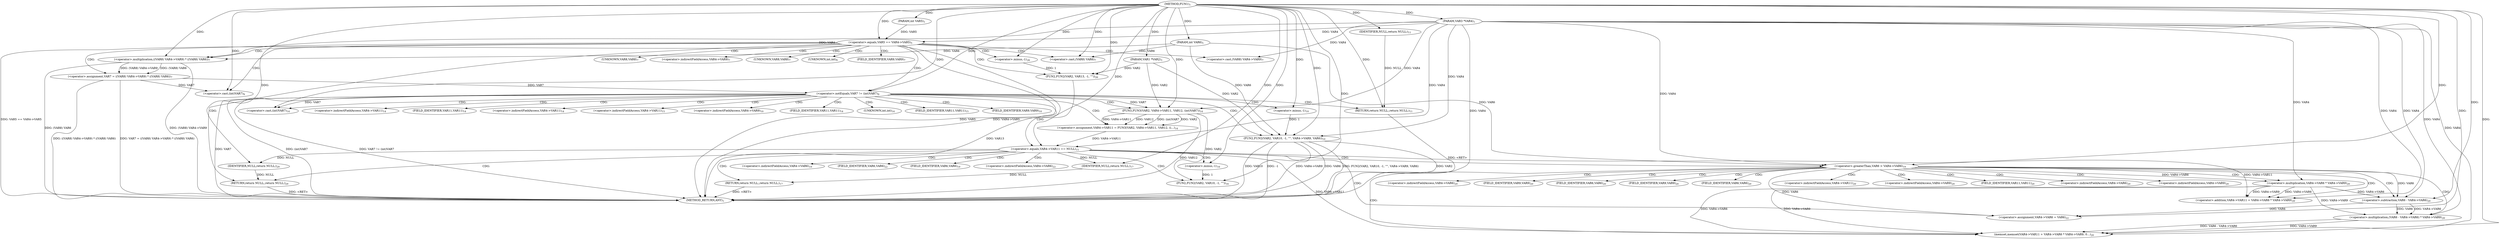 digraph "FUN1" {  
"8" [label = <(METHOD,FUN1)<SUB>1</SUB>> ]
"124" [label = <(METHOD_RETURN,ANY)<SUB>1</SUB>> ]
"9" [label = <(PARAM,VAR1 *VAR2)<SUB>1</SUB>> ]
"10" [label = <(PARAM,VAR3 *VAR4)<SUB>1</SUB>> ]
"11" [label = <(PARAM,int VAR5)<SUB>1</SUB>> ]
"12" [label = <(PARAM,int VAR6)<SUB>1</SUB>> ]
"122" [label = <(RETURN,return NULL;,return NULL;)<SUB>29</SUB>> ]
"15" [label = <(&lt;operator&gt;.equals,VAR5 == VAR4-&gt;VAR5)<SUB>5</SUB>> ]
"123" [label = <(IDENTIFIER,NULL,return NULL;)<SUB>29</SUB>> ]
"22" [label = <(&lt;operator&gt;.assignment,VAR7 = ((VAR8) VAR4-&gt;VAR9) * ((VAR8) VAR6))<SUB>7</SUB>> ]
"52" [label = <(&lt;operator&gt;.assignment,VAR4-&gt;VAR11 = FUN3(VAR2, VAR4-&gt;VAR11, VAR12, (i...)<SUB>14</SUB>> ]
"109" [label = <(&lt;operator&gt;.assignment,VAR4-&gt;VAR6 = VAR6)<SUB>22</SUB>> ]
"34" [label = <(&lt;operator&gt;.notEquals,VAR7 != (int)VAR7)<SUB>9</SUB>> ]
"66" [label = <(&lt;operator&gt;.equals,VAR4-&gt;VAR11 == NULL)<SUB>15</SUB>> ]
"81" [label = <(&lt;operator&gt;.greaterThan,VAR6 &gt; VAR4-&gt;VAR6)<SUB>19</SUB>> ]
"116" [label = <(FUN2,FUN2(VAR2, VAR13, -1, &quot;&quot;))<SUB>26</SUB>> ]
"24" [label = <(&lt;operator&gt;.multiplication,((VAR8) VAR4-&gt;VAR9) * ((VAR8) VAR6))<SUB>7</SUB>> ]
"40" [label = <(FUN2,FUN2(VAR2, VAR10, -1, &quot;&quot;, VAR4-&gt;VAR9, VAR6))<SUB>10</SUB>> ]
"50" [label = <(RETURN,return NULL;,return NULL;)<SUB>11</SUB>> ]
"56" [label = <(FUN3,FUN3(VAR2, VAR4-&gt;VAR11, VAR12, (int)VAR7))<SUB>14</SUB>> ]
"72" [label = <(FUN2,FUN2(VAR2, VAR10, -1, &quot;&quot;))<SUB>16</SUB>> ]
"78" [label = <(RETURN,return NULL;,return NULL;)<SUB>17</SUB>> ]
"87" [label = <(memset,memset(VAR4-&gt;VAR11 + VAR4-&gt;VAR6 * VAR4-&gt;VAR9, 0...)<SUB>20</SUB>> ]
"25" [label = <(&lt;operator&gt;.cast,(VAR8) VAR4-&gt;VAR9)<SUB>7</SUB>> ]
"30" [label = <(&lt;operator&gt;.cast,(VAR8) VAR6)<SUB>7</SUB>> ]
"36" [label = <(&lt;operator&gt;.cast,(int)VAR7)<SUB>9</SUB>> ]
"51" [label = <(IDENTIFIER,NULL,return NULL;)<SUB>11</SUB>> ]
"62" [label = <(&lt;operator&gt;.cast,(int)VAR7)<SUB>14</SUB>> ]
"79" [label = <(IDENTIFIER,NULL,return NULL;)<SUB>17</SUB>> ]
"119" [label = <(&lt;operator&gt;.minus,-1)<SUB>26</SUB>> ]
"43" [label = <(&lt;operator&gt;.minus,-1)<SUB>10</SUB>> ]
"75" [label = <(&lt;operator&gt;.minus,-1)<SUB>16</SUB>> ]
"88" [label = <(&lt;operator&gt;.addition,VAR4-&gt;VAR11 + VAR4-&gt;VAR6 * VAR4-&gt;VAR9)<SUB>20</SUB>> ]
"100" [label = <(&lt;operator&gt;.multiplication,(VAR6 - VAR4-&gt;VAR6) * VAR4-&gt;VAR9)<SUB>20</SUB>> ]
"92" [label = <(&lt;operator&gt;.multiplication,VAR4-&gt;VAR6 * VAR4-&gt;VAR9)<SUB>20</SUB>> ]
"101" [label = <(&lt;operator&gt;.subtraction,VAR6 - VAR4-&gt;VAR6)<SUB>20</SUB>> ]
"53" [label = <(&lt;operator&gt;.indirectFieldAccess,VAR4-&gt;VAR11)<SUB>14</SUB>> ]
"110" [label = <(&lt;operator&gt;.indirectFieldAccess,VAR4-&gt;VAR6)<SUB>22</SUB>> ]
"55" [label = <(FIELD_IDENTIFIER,VAR11,VAR11)<SUB>14</SUB>> ]
"58" [label = <(&lt;operator&gt;.indirectFieldAccess,VAR4-&gt;VAR11)<SUB>14</SUB>> ]
"67" [label = <(&lt;operator&gt;.indirectFieldAccess,VAR4-&gt;VAR11)<SUB>15</SUB>> ]
"83" [label = <(&lt;operator&gt;.indirectFieldAccess,VAR4-&gt;VAR6)<SUB>19</SUB>> ]
"112" [label = <(FIELD_IDENTIFIER,VAR6,VAR6)<SUB>22</SUB>> ]
"26" [label = <(UNKNOWN,VAR8,VAR8)<SUB>7</SUB>> ]
"27" [label = <(&lt;operator&gt;.indirectFieldAccess,VAR4-&gt;VAR9)<SUB>7</SUB>> ]
"31" [label = <(UNKNOWN,VAR8,VAR8)<SUB>7</SUB>> ]
"37" [label = <(UNKNOWN,int,int)<SUB>9</SUB>> ]
"46" [label = <(&lt;operator&gt;.indirectFieldAccess,VAR4-&gt;VAR9)<SUB>10</SUB>> ]
"60" [label = <(FIELD_IDENTIFIER,VAR11,VAR11)<SUB>14</SUB>> ]
"63" [label = <(UNKNOWN,int,int)<SUB>14</SUB>> ]
"69" [label = <(FIELD_IDENTIFIER,VAR11,VAR11)<SUB>15</SUB>> ]
"85" [label = <(FIELD_IDENTIFIER,VAR6,VAR6)<SUB>19</SUB>> ]
"29" [label = <(FIELD_IDENTIFIER,VAR9,VAR9)<SUB>7</SUB>> ]
"48" [label = <(FIELD_IDENTIFIER,VAR9,VAR9)<SUB>10</SUB>> ]
"89" [label = <(&lt;operator&gt;.indirectFieldAccess,VAR4-&gt;VAR11)<SUB>20</SUB>> ]
"106" [label = <(&lt;operator&gt;.indirectFieldAccess,VAR4-&gt;VAR9)<SUB>20</SUB>> ]
"91" [label = <(FIELD_IDENTIFIER,VAR11,VAR11)<SUB>20</SUB>> ]
"93" [label = <(&lt;operator&gt;.indirectFieldAccess,VAR4-&gt;VAR6)<SUB>20</SUB>> ]
"96" [label = <(&lt;operator&gt;.indirectFieldAccess,VAR4-&gt;VAR9)<SUB>20</SUB>> ]
"103" [label = <(&lt;operator&gt;.indirectFieldAccess,VAR4-&gt;VAR6)<SUB>20</SUB>> ]
"108" [label = <(FIELD_IDENTIFIER,VAR9,VAR9)<SUB>20</SUB>> ]
"95" [label = <(FIELD_IDENTIFIER,VAR6,VAR6)<SUB>20</SUB>> ]
"98" [label = <(FIELD_IDENTIFIER,VAR9,VAR9)<SUB>20</SUB>> ]
"105" [label = <(FIELD_IDENTIFIER,VAR6,VAR6)<SUB>20</SUB>> ]
  "50" -> "124"  [ label = "DDG: &lt;RET&gt;"] 
  "78" -> "124"  [ label = "DDG: &lt;RET&gt;"] 
  "122" -> "124"  [ label = "DDG: &lt;RET&gt;"] 
  "10" -> "124"  [ label = "DDG: VAR4"] 
  "15" -> "124"  [ label = "DDG: VAR5"] 
  "15" -> "124"  [ label = "DDG: VAR4-&gt;VAR5"] 
  "15" -> "124"  [ label = "DDG: VAR5 == VAR4-&gt;VAR5"] 
  "24" -> "124"  [ label = "DDG: (VAR8) VAR4-&gt;VAR9"] 
  "24" -> "124"  [ label = "DDG: (VAR8) VAR6"] 
  "22" -> "124"  [ label = "DDG: ((VAR8) VAR4-&gt;VAR9) * ((VAR8) VAR6)"] 
  "22" -> "124"  [ label = "DDG: VAR7 = ((VAR8) VAR4-&gt;VAR9) * ((VAR8) VAR6)"] 
  "34" -> "124"  [ label = "DDG: VAR7"] 
  "34" -> "124"  [ label = "DDG: (int)VAR7"] 
  "34" -> "124"  [ label = "DDG: VAR7 != (int)VAR7"] 
  "40" -> "124"  [ label = "DDG: VAR2"] 
  "40" -> "124"  [ label = "DDG: VAR10"] 
  "40" -> "124"  [ label = "DDG: -1"] 
  "40" -> "124"  [ label = "DDG: VAR4-&gt;VAR9"] 
  "40" -> "124"  [ label = "DDG: VAR6"] 
  "40" -> "124"  [ label = "DDG: FUN2(VAR2, VAR10, -1, &quot;&quot;, VAR4-&gt;VAR9, VAR6)"] 
  "56" -> "124"  [ label = "DDG: VAR12"] 
  "116" -> "124"  [ label = "DDG: VAR13"] 
  "8" -> "9"  [ label = "DDG: "] 
  "8" -> "10"  [ label = "DDG: "] 
  "8" -> "11"  [ label = "DDG: "] 
  "8" -> "12"  [ label = "DDG: "] 
  "123" -> "122"  [ label = "DDG: NULL"] 
  "66" -> "123"  [ label = "DDG: NULL"] 
  "8" -> "123"  [ label = "DDG: "] 
  "11" -> "15"  [ label = "DDG: VAR5"] 
  "8" -> "15"  [ label = "DDG: "] 
  "10" -> "15"  [ label = "DDG: VAR4"] 
  "24" -> "22"  [ label = "DDG: (VAR8) VAR4-&gt;VAR9"] 
  "24" -> "22"  [ label = "DDG: (VAR8) VAR6"] 
  "56" -> "52"  [ label = "DDG: VAR2"] 
  "56" -> "52"  [ label = "DDG: VAR4-&gt;VAR11"] 
  "56" -> "52"  [ label = "DDG: VAR12"] 
  "56" -> "52"  [ label = "DDG: (int)VAR7"] 
  "81" -> "109"  [ label = "DDG: VAR6"] 
  "101" -> "109"  [ label = "DDG: VAR6"] 
  "8" -> "109"  [ label = "DDG: "] 
  "10" -> "24"  [ label = "DDG: VAR4"] 
  "12" -> "24"  [ label = "DDG: VAR6"] 
  "8" -> "24"  [ label = "DDG: "] 
  "8" -> "34"  [ label = "DDG: "] 
  "22" -> "34"  [ label = "DDG: VAR7"] 
  "51" -> "50"  [ label = "DDG: NULL"] 
  "8" -> "50"  [ label = "DDG: "] 
  "9" -> "56"  [ label = "DDG: VAR2"] 
  "8" -> "56"  [ label = "DDG: "] 
  "10" -> "56"  [ label = "DDG: VAR4"] 
  "34" -> "56"  [ label = "DDG: VAR7"] 
  "10" -> "66"  [ label = "DDG: VAR4"] 
  "52" -> "66"  [ label = "DDG: VAR4-&gt;VAR11"] 
  "8" -> "66"  [ label = "DDG: "] 
  "79" -> "78"  [ label = "DDG: NULL"] 
  "8" -> "81"  [ label = "DDG: "] 
  "12" -> "81"  [ label = "DDG: VAR6"] 
  "10" -> "81"  [ label = "DDG: VAR4"] 
  "9" -> "116"  [ label = "DDG: VAR2"] 
  "8" -> "116"  [ label = "DDG: "] 
  "119" -> "116"  [ label = "DDG: 1"] 
  "10" -> "25"  [ label = "DDG: VAR4"] 
  "12" -> "30"  [ label = "DDG: VAR6"] 
  "8" -> "30"  [ label = "DDG: "] 
  "22" -> "36"  [ label = "DDG: VAR7"] 
  "8" -> "36"  [ label = "DDG: "] 
  "9" -> "40"  [ label = "DDG: VAR2"] 
  "8" -> "40"  [ label = "DDG: "] 
  "43" -> "40"  [ label = "DDG: 1"] 
  "10" -> "40"  [ label = "DDG: VAR4"] 
  "12" -> "40"  [ label = "DDG: VAR6"] 
  "8" -> "51"  [ label = "DDG: "] 
  "34" -> "62"  [ label = "DDG: VAR7"] 
  "8" -> "62"  [ label = "DDG: "] 
  "56" -> "72"  [ label = "DDG: VAR2"] 
  "8" -> "72"  [ label = "DDG: "] 
  "75" -> "72"  [ label = "DDG: 1"] 
  "66" -> "79"  [ label = "DDG: NULL"] 
  "8" -> "79"  [ label = "DDG: "] 
  "10" -> "87"  [ label = "DDG: VAR4"] 
  "66" -> "87"  [ label = "DDG: VAR4-&gt;VAR11"] 
  "92" -> "87"  [ label = "DDG: VAR4-&gt;VAR6"] 
  "92" -> "87"  [ label = "DDG: VAR4-&gt;VAR9"] 
  "8" -> "87"  [ label = "DDG: "] 
  "100" -> "87"  [ label = "DDG: VAR6 - VAR4-&gt;VAR6"] 
  "100" -> "87"  [ label = "DDG: VAR4-&gt;VAR9"] 
  "8" -> "119"  [ label = "DDG: "] 
  "8" -> "43"  [ label = "DDG: "] 
  "8" -> "75"  [ label = "DDG: "] 
  "10" -> "88"  [ label = "DDG: VAR4"] 
  "66" -> "88"  [ label = "DDG: VAR4-&gt;VAR11"] 
  "92" -> "88"  [ label = "DDG: VAR4-&gt;VAR6"] 
  "92" -> "88"  [ label = "DDG: VAR4-&gt;VAR9"] 
  "101" -> "100"  [ label = "DDG: VAR6"] 
  "101" -> "100"  [ label = "DDG: VAR4-&gt;VAR6"] 
  "10" -> "100"  [ label = "DDG: VAR4"] 
  "92" -> "100"  [ label = "DDG: VAR4-&gt;VAR9"] 
  "10" -> "92"  [ label = "DDG: VAR4"] 
  "81" -> "92"  [ label = "DDG: VAR4-&gt;VAR6"] 
  "81" -> "101"  [ label = "DDG: VAR6"] 
  "8" -> "101"  [ label = "DDG: "] 
  "10" -> "101"  [ label = "DDG: VAR4"] 
  "92" -> "101"  [ label = "DDG: VAR4-&gt;VAR6"] 
  "15" -> "30"  [ label = "CDG: "] 
  "15" -> "34"  [ label = "CDG: "] 
  "15" -> "26"  [ label = "CDG: "] 
  "15" -> "116"  [ label = "CDG: "] 
  "15" -> "37"  [ label = "CDG: "] 
  "15" -> "122"  [ label = "CDG: "] 
  "15" -> "25"  [ label = "CDG: "] 
  "15" -> "22"  [ label = "CDG: "] 
  "15" -> "119"  [ label = "CDG: "] 
  "15" -> "27"  [ label = "CDG: "] 
  "15" -> "29"  [ label = "CDG: "] 
  "15" -> "24"  [ label = "CDG: "] 
  "15" -> "36"  [ label = "CDG: "] 
  "15" -> "31"  [ label = "CDG: "] 
  "34" -> "48"  [ label = "CDG: "] 
  "34" -> "60"  [ label = "CDG: "] 
  "34" -> "66"  [ label = "CDG: "] 
  "34" -> "52"  [ label = "CDG: "] 
  "34" -> "46"  [ label = "CDG: "] 
  "34" -> "56"  [ label = "CDG: "] 
  "34" -> "69"  [ label = "CDG: "] 
  "34" -> "67"  [ label = "CDG: "] 
  "34" -> "40"  [ label = "CDG: "] 
  "34" -> "50"  [ label = "CDG: "] 
  "34" -> "43"  [ label = "CDG: "] 
  "34" -> "58"  [ label = "CDG: "] 
  "34" -> "53"  [ label = "CDG: "] 
  "34" -> "63"  [ label = "CDG: "] 
  "34" -> "55"  [ label = "CDG: "] 
  "34" -> "62"  [ label = "CDG: "] 
  "66" -> "75"  [ label = "CDG: "] 
  "66" -> "122"  [ label = "CDG: "] 
  "66" -> "81"  [ label = "CDG: "] 
  "66" -> "85"  [ label = "CDG: "] 
  "66" -> "72"  [ label = "CDG: "] 
  "66" -> "112"  [ label = "CDG: "] 
  "66" -> "83"  [ label = "CDG: "] 
  "66" -> "110"  [ label = "CDG: "] 
  "66" -> "78"  [ label = "CDG: "] 
  "66" -> "109"  [ label = "CDG: "] 
  "81" -> "96"  [ label = "CDG: "] 
  "81" -> "89"  [ label = "CDG: "] 
  "81" -> "98"  [ label = "CDG: "] 
  "81" -> "103"  [ label = "CDG: "] 
  "81" -> "95"  [ label = "CDG: "] 
  "81" -> "92"  [ label = "CDG: "] 
  "81" -> "106"  [ label = "CDG: "] 
  "81" -> "87"  [ label = "CDG: "] 
  "81" -> "91"  [ label = "CDG: "] 
  "81" -> "93"  [ label = "CDG: "] 
  "81" -> "101"  [ label = "CDG: "] 
  "81" -> "105"  [ label = "CDG: "] 
  "81" -> "100"  [ label = "CDG: "] 
  "81" -> "88"  [ label = "CDG: "] 
  "81" -> "108"  [ label = "CDG: "] 
}
